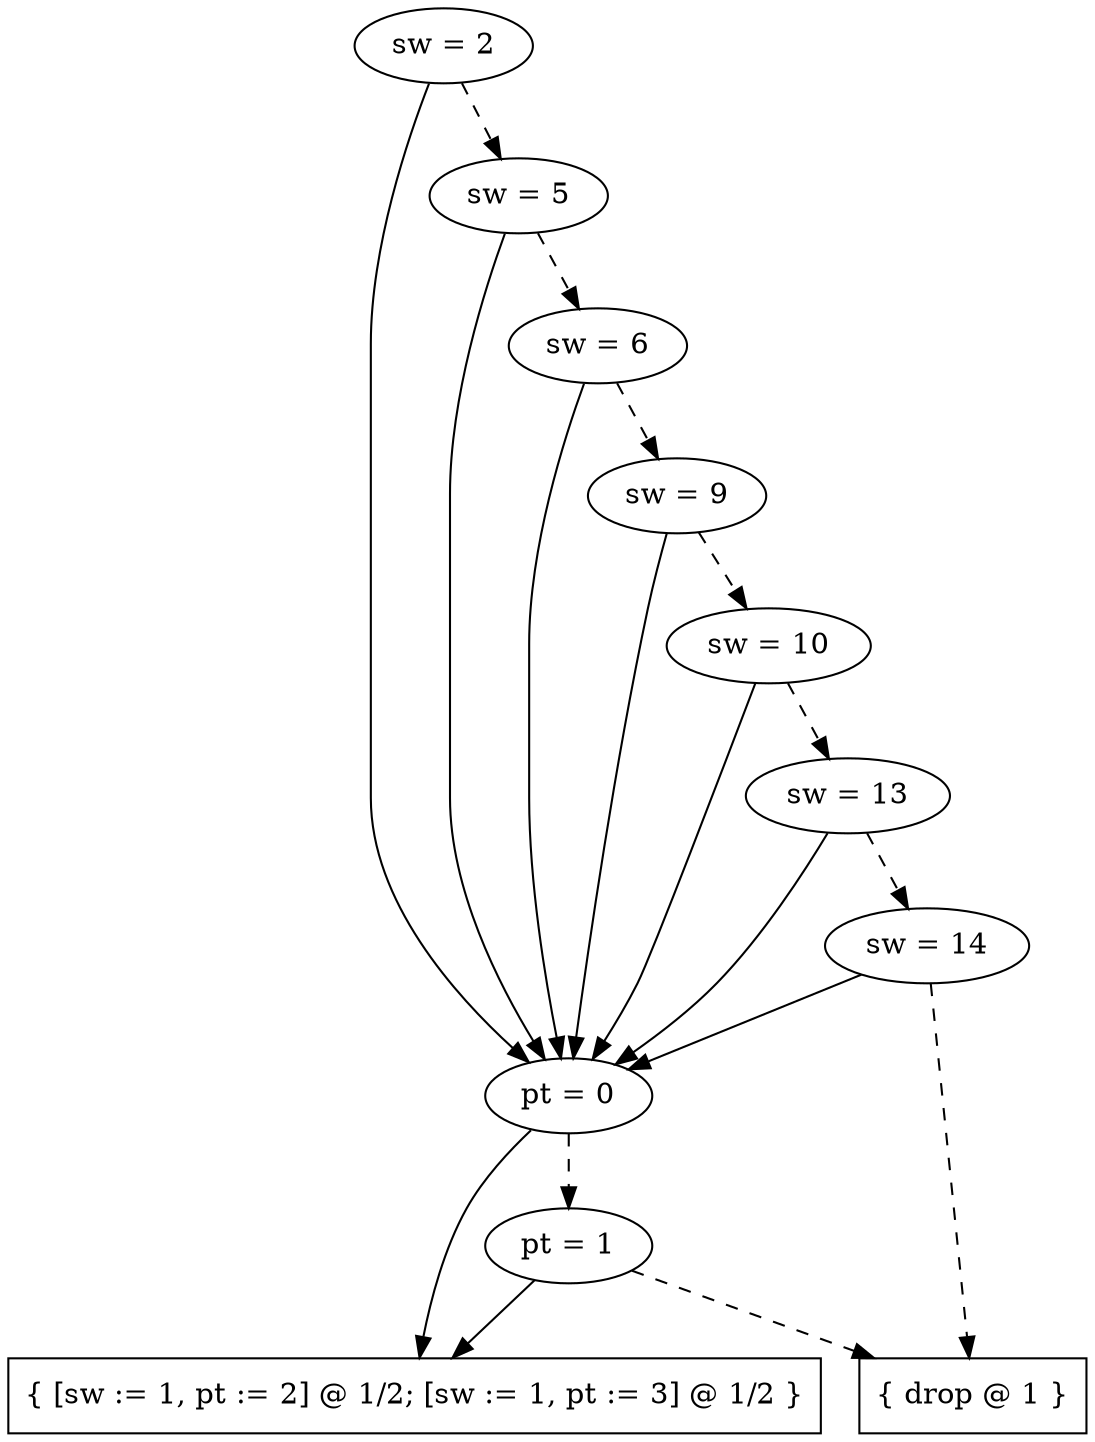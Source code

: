 digraph tdk {
794 [label="sw = 2"];
794 -> 767;
794 -> 792 [style="dashed"];
767 [label="pt = 0"];
767 -> 684;
767 -> 717 [style="dashed"];
684 [shape=box label="{ [sw := 1, pt := 2] @ 1/2; [sw := 1, pt := 3] @ 1/2 }"];
717 [label="pt = 1"];
717 -> 684;
717 -> 0 [style="dashed"];
0 [shape=box label="{ drop @ 1 }"];
792 [label="sw = 5"];
792 -> 767;
792 -> 790 [style="dashed"];
790 [label="sw = 6"];
790 -> 767;
790 -> 788 [style="dashed"];
788 [label="sw = 9"];
788 -> 767;
788 -> 786 [style="dashed"];
786 [label="sw = 10"];
786 -> 767;
786 -> 784 [style="dashed"];
784 [label="sw = 13"];
784 -> 767;
784 -> 782 [style="dashed"];
782 [label="sw = 14"];
782 -> 767;
782 -> 0 [style="dashed"];
{rank=same; 786 ;}
{rank=same; 717 ;}
{rank=same; 792 ;}
{rank=same; 788 ;}
{rank=same; 794 ;}
{rank=same; 782 ;}
{rank=same; 784 ;}
{rank=same; 790 ;}
{rank=same; 767 ;}
}
